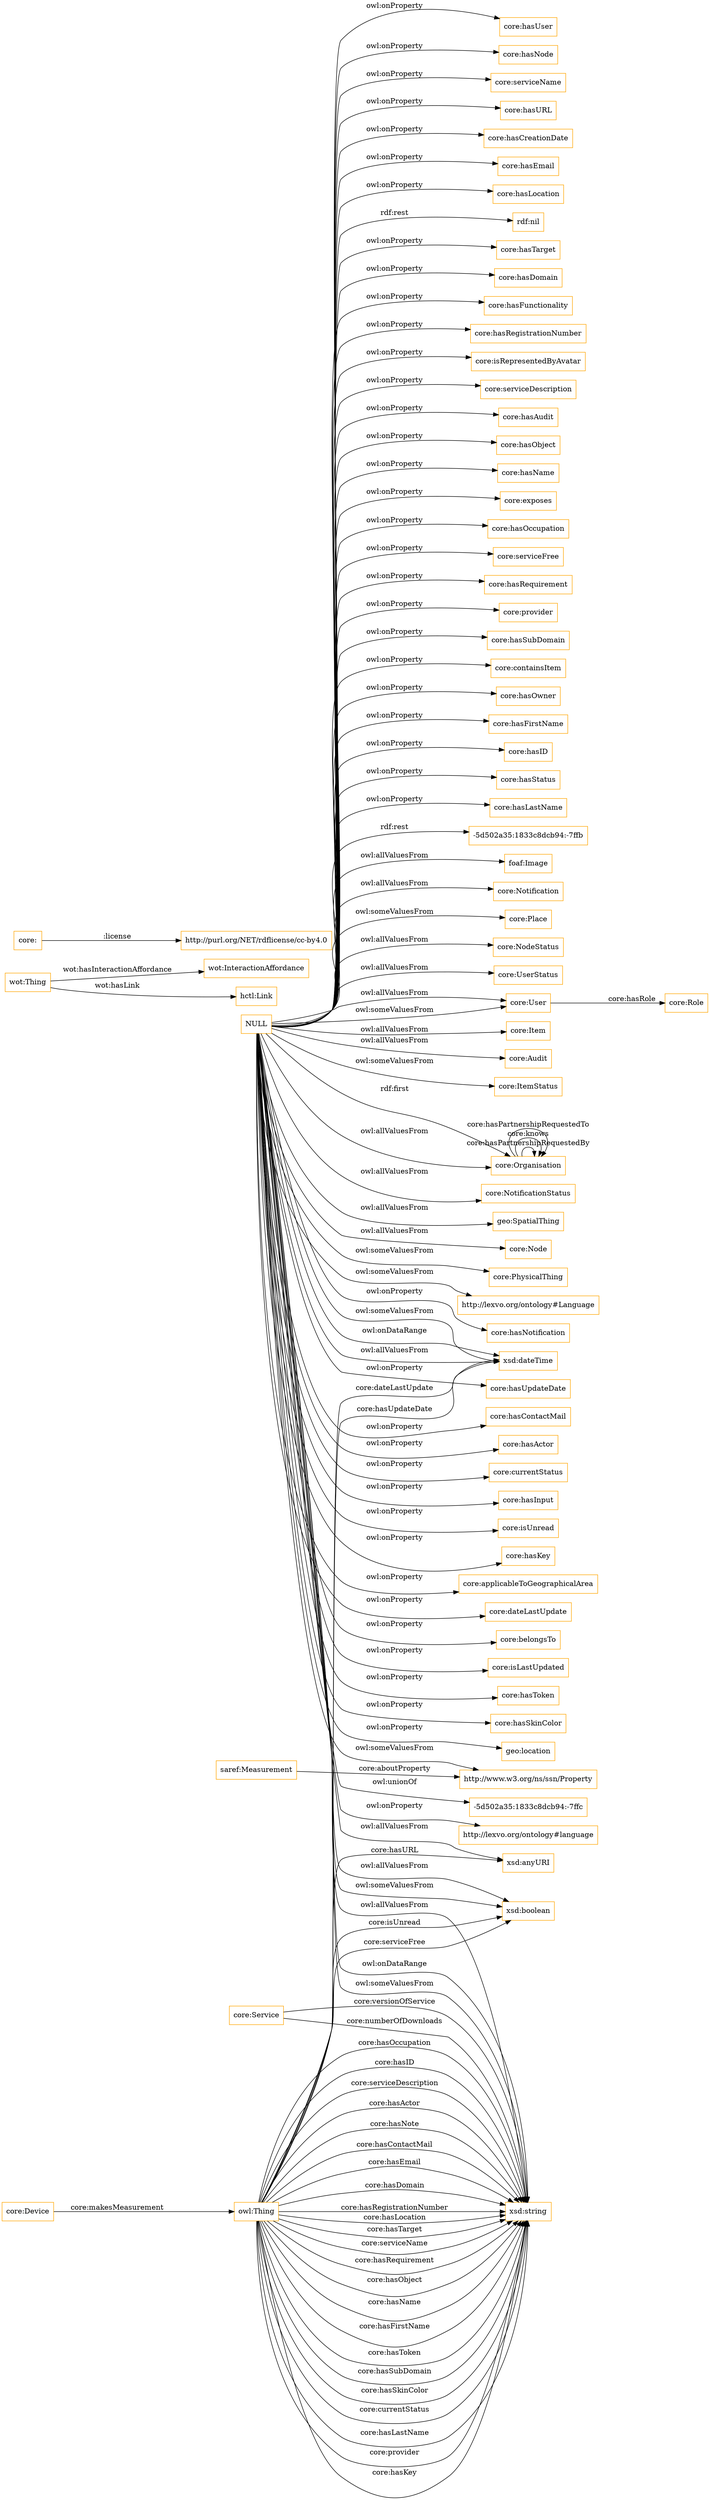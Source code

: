 digraph ar2dtool_diagram { 
rankdir=LR;
size="1501"
node [shape = rectangle, color="orange"]; "core:Service" "foaf:Image" "core:Notification" "core:Place" "core:NodeStatus" "core:UserStatus" "core:User" "core:Item" "core:Audit" "core:ItemStatus" "wot:InteractionAffordance" "core:Organisation" "core:NotificationStatus" "geo:SpatialThing" "hctl:Link" "core:Role" "core:Node" "saref:Measurement" "http://www.w3.org/ns/ssn/Property" "core:PhysicalThing" "http://lexvo.org/ontology#Language" "wot:Thing" "core:Device" ; /*classes style*/
	"core:" -> "http://purl.org/NET/rdflicense/cc-by4.0" [ label = ":license" ];
	"NULL" -> "core:ItemStatus" [ label = "owl:someValuesFrom" ];
	"NULL" -> "core:hasNotification" [ label = "owl:onProperty" ];
	"NULL" -> "core:Organisation" [ label = "owl:allValuesFrom" ];
	"NULL" -> "xsd:dateTime" [ label = "owl:someValuesFrom" ];
	"NULL" -> "core:Place" [ label = "owl:someValuesFrom" ];
	"NULL" -> "core:hasUpdateDate" [ label = "owl:onProperty" ];
	"NULL" -> "core:hasContactMail" [ label = "owl:onProperty" ];
	"NULL" -> "core:hasActor" [ label = "owl:onProperty" ];
	"NULL" -> "xsd:boolean" [ label = "owl:allValuesFrom" ];
	"NULL" -> "http://lexvo.org/ontology#Language" [ label = "owl:someValuesFrom" ];
	"NULL" -> "core:Organisation" [ label = "rdf:first" ];
	"NULL" -> "core:currentStatus" [ label = "owl:onProperty" ];
	"NULL" -> "core:hasInput" [ label = "owl:onProperty" ];
	"NULL" -> "core:UserStatus" [ label = "owl:allValuesFrom" ];
	"NULL" -> "foaf:Image" [ label = "owl:allValuesFrom" ];
	"NULL" -> "http://www.w3.org/ns/ssn/Property" [ label = "owl:someValuesFrom" ];
	"NULL" -> "xsd:string" [ label = "owl:allValuesFrom" ];
	"NULL" -> "core:isUnread" [ label = "owl:onProperty" ];
	"NULL" -> "core:hasKey" [ label = "owl:onProperty" ];
	"NULL" -> "core:applicableToGeographicalArea" [ label = "owl:onProperty" ];
	"NULL" -> "core:dateLastUpdate" [ label = "owl:onProperty" ];
	"NULL" -> "core:belongsTo" [ label = "owl:onProperty" ];
	"NULL" -> "core:PhysicalThing" [ label = "owl:someValuesFrom" ];
	"NULL" -> "core:Item" [ label = "owl:allValuesFrom" ];
	"NULL" -> "core:Audit" [ label = "owl:allValuesFrom" ];
	"NULL" -> "xsd:boolean" [ label = "owl:someValuesFrom" ];
	"NULL" -> "core:isLastUpdated" [ label = "owl:onProperty" ];
	"NULL" -> "core:hasToken" [ label = "owl:onProperty" ];
	"NULL" -> "xsd:dateTime" [ label = "owl:onDataRange" ];
	"NULL" -> "core:hasSkinColor" [ label = "owl:onProperty" ];
	"NULL" -> "geo:location" [ label = "owl:onProperty" ];
	"NULL" -> "-5d502a35:1833c8dcb94:-7ffc" [ label = "owl:unionOf" ];
	"NULL" -> "core:User" [ label = "owl:someValuesFrom" ];
	"NULL" -> "http://lexvo.org/ontology#language" [ label = "owl:onProperty" ];
	"NULL" -> "core:hasUser" [ label = "owl:onProperty" ];
	"NULL" -> "core:hasNode" [ label = "owl:onProperty" ];
	"NULL" -> "core:Notification" [ label = "owl:allValuesFrom" ];
	"NULL" -> "core:serviceName" [ label = "owl:onProperty" ];
	"NULL" -> "core:hasURL" [ label = "owl:onProperty" ];
	"NULL" -> "core:hasCreationDate" [ label = "owl:onProperty" ];
	"NULL" -> "core:hasEmail" [ label = "owl:onProperty" ];
	"NULL" -> "core:hasLocation" [ label = "owl:onProperty" ];
	"NULL" -> "rdf:nil" [ label = "rdf:rest" ];
	"NULL" -> "core:hasTarget" [ label = "owl:onProperty" ];
	"NULL" -> "geo:SpatialThing" [ label = "owl:allValuesFrom" ];
	"NULL" -> "core:hasDomain" [ label = "owl:onProperty" ];
	"NULL" -> "core:hasFunctionality" [ label = "owl:onProperty" ];
	"NULL" -> "core:User" [ label = "owl:allValuesFrom" ];
	"NULL" -> "core:hasRegistrationNumber" [ label = "owl:onProperty" ];
	"NULL" -> "core:Node" [ label = "owl:allValuesFrom" ];
	"NULL" -> "core:isRepresentedByAvatar" [ label = "owl:onProperty" ];
	"NULL" -> "core:serviceDescription" [ label = "owl:onProperty" ];
	"NULL" -> "core:hasAudit" [ label = "owl:onProperty" ];
	"NULL" -> "core:hasObject" [ label = "owl:onProperty" ];
	"NULL" -> "core:hasName" [ label = "owl:onProperty" ];
	"NULL" -> "xsd:dateTime" [ label = "owl:allValuesFrom" ];
	"NULL" -> "core:exposes" [ label = "owl:onProperty" ];
	"NULL" -> "xsd:string" [ label = "owl:onDataRange" ];
	"NULL" -> "core:hasOccupation" [ label = "owl:onProperty" ];
	"NULL" -> "core:serviceFree" [ label = "owl:onProperty" ];
	"NULL" -> "xsd:anyURI" [ label = "owl:allValuesFrom" ];
	"NULL" -> "core:hasRequirement" [ label = "owl:onProperty" ];
	"NULL" -> "core:provider" [ label = "owl:onProperty" ];
	"NULL" -> "core:hasSubDomain" [ label = "owl:onProperty" ];
	"NULL" -> "core:containsItem" [ label = "owl:onProperty" ];
	"NULL" -> "core:hasOwner" [ label = "owl:onProperty" ];
	"NULL" -> "core:hasFirstName" [ label = "owl:onProperty" ];
	"NULL" -> "core:hasID" [ label = "owl:onProperty" ];
	"NULL" -> "core:hasStatus" [ label = "owl:onProperty" ];
	"NULL" -> "core:hasLastName" [ label = "owl:onProperty" ];
	"NULL" -> "core:NodeStatus" [ label = "owl:allValuesFrom" ];
	"NULL" -> "core:NotificationStatus" [ label = "owl:allValuesFrom" ];
	"NULL" -> "-5d502a35:1833c8dcb94:-7ffb" [ label = "rdf:rest" ];
	"NULL" -> "xsd:string" [ label = "owl:someValuesFrom" ];
	"owl:Thing" -> "xsd:string" [ label = "core:hasLastName" ];
	"wot:Thing" -> "wot:InteractionAffordance" [ label = "wot:hasInteractionAffordance" ];
	"owl:Thing" -> "xsd:string" [ label = "core:provider" ];
	"owl:Thing" -> "xsd:dateTime" [ label = "core:dateLastUpdate" ];
	"owl:Thing" -> "xsd:string" [ label = "core:hasKey" ];
	"core:Organisation" -> "core:Organisation" [ label = "core:hasPartnershipRequestedBy" ];
	"owl:Thing" -> "xsd:string" [ label = "core:hasOccupation" ];
	"saref:Measurement" -> "http://www.w3.org/ns/ssn/Property" [ label = "core:aboutProperty" ];
	"core:Device" -> "owl:Thing" [ label = "core:makesMeasurement" ];
	"owl:Thing" -> "xsd:string" [ label = "core:hasID" ];
	"wot:Thing" -> "hctl:Link" [ label = "wot:hasLink" ];
	"core:Organisation" -> "core:Organisation" [ label = "core:knows" ];
	"owl:Thing" -> "xsd:string" [ label = "core:serviceDescription" ];
	"owl:Thing" -> "xsd:string" [ label = "core:hasActor" ];
	"owl:Thing" -> "xsd:string" [ label = "core:hasNote" ];
	"core:User" -> "core:Role" [ label = "core:hasRole" ];
	"owl:Thing" -> "xsd:string" [ label = "core:hasContactMail" ];
	"owl:Thing" -> "xsd:string" [ label = "core:hasEmail" ];
	"owl:Thing" -> "xsd:string" [ label = "core:hasDomain" ];
	"owl:Thing" -> "xsd:string" [ label = "core:hasRegistrationNumber" ];
	"owl:Thing" -> "xsd:string" [ label = "core:hasLocation" ];
	"owl:Thing" -> "xsd:string" [ label = "core:hasTarget" ];
	"owl:Thing" -> "xsd:string" [ label = "core:serviceName" ];
	"core:Service" -> "xsd:string" [ label = "core:numberOfDownloads" ];
	"core:Organisation" -> "core:Organisation" [ label = "core:hasPartnershipRequestedTo" ];
	"owl:Thing" -> "xsd:string" [ label = "core:hasRequirement" ];
	"core:Service" -> "xsd:string" [ label = "core:versionOfService" ];
	"owl:Thing" -> "xsd:boolean" [ label = "core:serviceFree" ];
	"owl:Thing" -> "xsd:string" [ label = "core:hasObject" ];
	"owl:Thing" -> "xsd:string" [ label = "core:hasName" ];
	"owl:Thing" -> "xsd:boolean" [ label = "core:isUnread" ];
	"owl:Thing" -> "xsd:string" [ label = "core:hasFirstName" ];
	"owl:Thing" -> "xsd:string" [ label = "core:hasToken" ];
	"owl:Thing" -> "xsd:string" [ label = "core:hasSubDomain" ];
	"owl:Thing" -> "xsd:anyURI" [ label = "core:hasURL" ];
	"owl:Thing" -> "xsd:string" [ label = "core:hasSkinColor" ];
	"owl:Thing" -> "xsd:dateTime" [ label = "core:hasUpdateDate" ];
	"owl:Thing" -> "xsd:string" [ label = "core:currentStatus" ];

}
